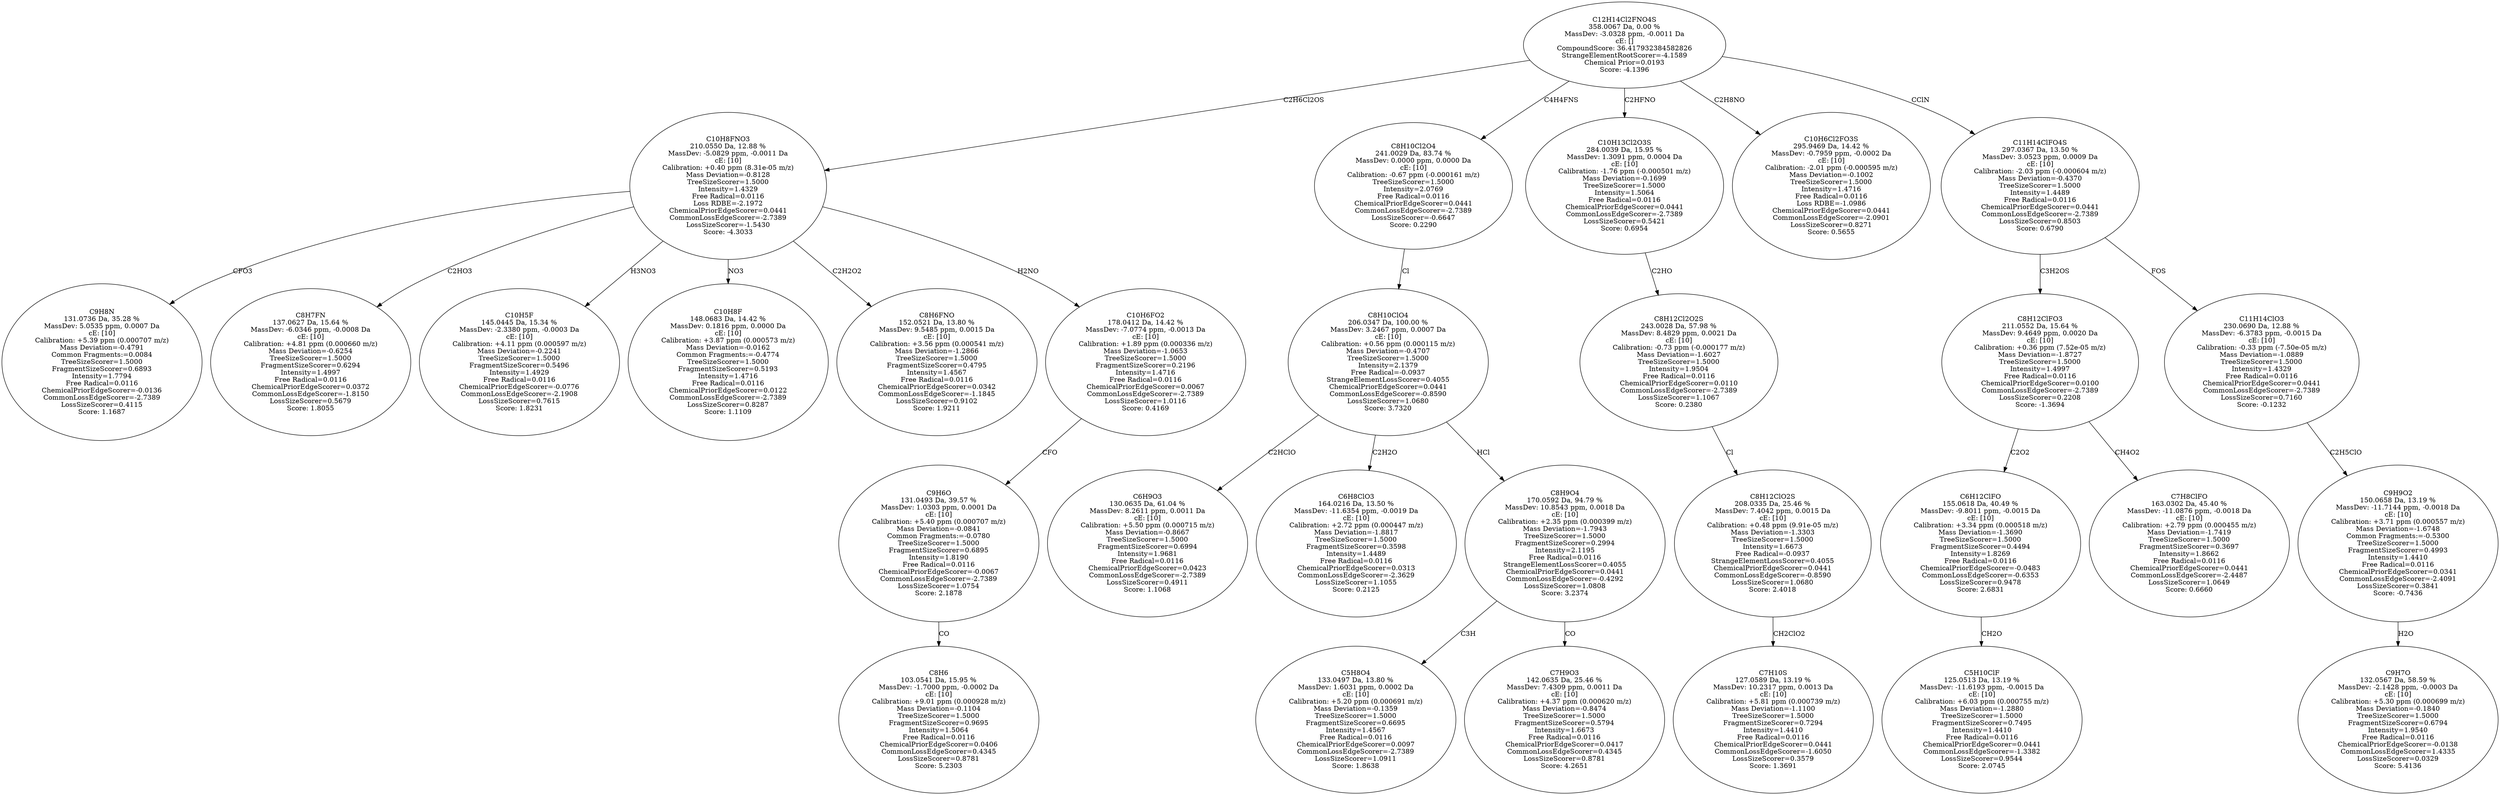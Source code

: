 strict digraph {
v1 [label="C9H8N\n131.0736 Da, 35.28 %\nMassDev: 5.0535 ppm, 0.0007 Da\ncE: [10]\nCalibration: +5.39 ppm (0.000707 m/z)\nMass Deviation=-0.4791\nCommon Fragments:=0.0084\nTreeSizeScorer=1.5000\nFragmentSizeScorer=0.6893\nIntensity=1.7794\nFree Radical=0.0116\nChemicalPriorEdgeScorer=-0.0136\nCommonLossEdgeScorer=-2.7389\nLossSizeScorer=0.4115\nScore: 1.1687"];
v2 [label="C8H7FN\n137.0627 Da, 15.64 %\nMassDev: -6.0346 ppm, -0.0008 Da\ncE: [10]\nCalibration: +4.81 ppm (0.000660 m/z)\nMass Deviation=-0.6254\nTreeSizeScorer=1.5000\nFragmentSizeScorer=0.6294\nIntensity=1.4997\nFree Radical=0.0116\nChemicalPriorEdgeScorer=0.0372\nCommonLossEdgeScorer=-1.8150\nLossSizeScorer=0.5679\nScore: 1.8055"];
v3 [label="C10H5F\n145.0445 Da, 15.34 %\nMassDev: -2.3380 ppm, -0.0003 Da\ncE: [10]\nCalibration: +4.11 ppm (0.000597 m/z)\nMass Deviation=-0.2241\nTreeSizeScorer=1.5000\nFragmentSizeScorer=0.5496\nIntensity=1.4929\nFree Radical=0.0116\nChemicalPriorEdgeScorer=-0.0776\nCommonLossEdgeScorer=-2.1908\nLossSizeScorer=0.7615\nScore: 1.8231"];
v4 [label="C10H8F\n148.0683 Da, 14.42 %\nMassDev: 0.1816 ppm, 0.0000 Da\ncE: [10]\nCalibration: +3.87 ppm (0.000573 m/z)\nMass Deviation=-0.0162\nCommon Fragments:=-0.4774\nTreeSizeScorer=1.5000\nFragmentSizeScorer=0.5193\nIntensity=1.4716\nFree Radical=0.0116\nChemicalPriorEdgeScorer=0.0122\nCommonLossEdgeScorer=-2.7389\nLossSizeScorer=0.8287\nScore: 1.1109"];
v5 [label="C8H6FNO\n152.0521 Da, 13.80 %\nMassDev: 9.5485 ppm, 0.0015 Da\ncE: [10]\nCalibration: +3.56 ppm (0.000541 m/z)\nMass Deviation=-1.2866\nTreeSizeScorer=1.5000\nFragmentSizeScorer=0.4795\nIntensity=1.4567\nFree Radical=0.0116\nChemicalPriorEdgeScorer=0.0342\nCommonLossEdgeScorer=-1.1845\nLossSizeScorer=0.9102\nScore: 1.9211"];
v6 [label="C8H6\n103.0541 Da, 15.95 %\nMassDev: -1.7000 ppm, -0.0002 Da\ncE: [10]\nCalibration: +9.01 ppm (0.000928 m/z)\nMass Deviation=-0.1104\nTreeSizeScorer=1.5000\nFragmentSizeScorer=0.9695\nIntensity=1.5064\nFree Radical=0.0116\nChemicalPriorEdgeScorer=0.0406\nCommonLossEdgeScorer=0.4345\nLossSizeScorer=0.8781\nScore: 5.2303"];
v7 [label="C9H6O\n131.0493 Da, 39.57 %\nMassDev: 1.0303 ppm, 0.0001 Da\ncE: [10]\nCalibration: +5.40 ppm (0.000707 m/z)\nMass Deviation=-0.0841\nCommon Fragments:=-0.0780\nTreeSizeScorer=1.5000\nFragmentSizeScorer=0.6895\nIntensity=1.8190\nFree Radical=0.0116\nChemicalPriorEdgeScorer=-0.0067\nCommonLossEdgeScorer=-2.7389\nLossSizeScorer=1.0754\nScore: 2.1878"];
v8 [label="C10H6FO2\n178.0412 Da, 14.42 %\nMassDev: -7.0774 ppm, -0.0013 Da\ncE: [10]\nCalibration: +1.89 ppm (0.000336 m/z)\nMass Deviation=-1.0653\nTreeSizeScorer=1.5000\nFragmentSizeScorer=0.2196\nIntensity=1.4716\nFree Radical=0.0116\nChemicalPriorEdgeScorer=0.0067\nCommonLossEdgeScorer=-2.7389\nLossSizeScorer=1.0116\nScore: 0.4169"];
v9 [label="C10H8FNO3\n210.0550 Da, 12.88 %\nMassDev: -5.0829 ppm, -0.0011 Da\ncE: [10]\nCalibration: +0.40 ppm (8.31e-05 m/z)\nMass Deviation=-0.8128\nTreeSizeScorer=1.5000\nIntensity=1.4329\nFree Radical=0.0116\nLoss RDBE=-2.1972\nChemicalPriorEdgeScorer=0.0441\nCommonLossEdgeScorer=-2.7389\nLossSizeScorer=-1.5430\nScore: -4.3033"];
v10 [label="C6H9O3\n130.0635 Da, 61.04 %\nMassDev: 8.2611 ppm, 0.0011 Da\ncE: [10]\nCalibration: +5.50 ppm (0.000715 m/z)\nMass Deviation=-0.8667\nTreeSizeScorer=1.5000\nFragmentSizeScorer=0.6994\nIntensity=1.9681\nFree Radical=0.0116\nChemicalPriorEdgeScorer=0.0423\nCommonLossEdgeScorer=-2.7389\nLossSizeScorer=0.4911\nScore: 1.1068"];
v11 [label="C6H8ClO3\n164.0216 Da, 13.50 %\nMassDev: -11.6354 ppm, -0.0019 Da\ncE: [10]\nCalibration: +2.72 ppm (0.000447 m/z)\nMass Deviation=-1.8817\nTreeSizeScorer=1.5000\nFragmentSizeScorer=0.3598\nIntensity=1.4489\nFree Radical=0.0116\nChemicalPriorEdgeScorer=0.0313\nCommonLossEdgeScorer=-2.3629\nLossSizeScorer=1.1055\nScore: 0.2125"];
v12 [label="C5H8O4\n133.0497 Da, 13.80 %\nMassDev: 1.6031 ppm, 0.0002 Da\ncE: [10]\nCalibration: +5.20 ppm (0.000691 m/z)\nMass Deviation=-0.1359\nTreeSizeScorer=1.5000\nFragmentSizeScorer=0.6695\nIntensity=1.4567\nFree Radical=0.0116\nChemicalPriorEdgeScorer=0.0097\nCommonLossEdgeScorer=-2.7389\nLossSizeScorer=1.0911\nScore: 1.8638"];
v13 [label="C7H9O3\n142.0635 Da, 25.46 %\nMassDev: 7.4309 ppm, 0.0011 Da\ncE: [10]\nCalibration: +4.37 ppm (0.000620 m/z)\nMass Deviation=-0.8474\nTreeSizeScorer=1.5000\nFragmentSizeScorer=0.5794\nIntensity=1.6673\nFree Radical=0.0116\nChemicalPriorEdgeScorer=0.0417\nCommonLossEdgeScorer=0.4345\nLossSizeScorer=0.8781\nScore: 4.2651"];
v14 [label="C8H9O4\n170.0592 Da, 94.79 %\nMassDev: 10.8543 ppm, 0.0018 Da\ncE: [10]\nCalibration: +2.35 ppm (0.000399 m/z)\nMass Deviation=-1.7943\nTreeSizeScorer=1.5000\nFragmentSizeScorer=0.2994\nIntensity=2.1195\nFree Radical=0.0116\nStrangeElementLossScorer=0.4055\nChemicalPriorEdgeScorer=0.0441\nCommonLossEdgeScorer=-0.4292\nLossSizeScorer=1.0808\nScore: 3.2374"];
v15 [label="C8H10ClO4\n206.0347 Da, 100.00 %\nMassDev: 3.2467 ppm, 0.0007 Da\ncE: [10]\nCalibration: +0.56 ppm (0.000115 m/z)\nMass Deviation=-0.4707\nTreeSizeScorer=1.5000\nIntensity=2.1379\nFree Radical=-0.0937\nStrangeElementLossScorer=0.4055\nChemicalPriorEdgeScorer=0.0441\nCommonLossEdgeScorer=-0.8590\nLossSizeScorer=1.0680\nScore: 3.7320"];
v16 [label="C8H10Cl2O4\n241.0029 Da, 83.74 %\nMassDev: 0.0000 ppm, 0.0000 Da\ncE: [10]\nCalibration: -0.67 ppm (-0.000161 m/z)\nTreeSizeScorer=1.5000\nIntensity=2.0769\nFree Radical=0.0116\nChemicalPriorEdgeScorer=0.0441\nCommonLossEdgeScorer=-2.7389\nLossSizeScorer=-0.6647\nScore: 0.2290"];
v17 [label="C7H10S\n127.0589 Da, 13.19 %\nMassDev: 10.2317 ppm, 0.0013 Da\ncE: [10]\nCalibration: +5.81 ppm (0.000739 m/z)\nMass Deviation=-1.1100\nTreeSizeScorer=1.5000\nFragmentSizeScorer=0.7294\nIntensity=1.4410\nFree Radical=0.0116\nChemicalPriorEdgeScorer=0.0441\nCommonLossEdgeScorer=-1.6050\nLossSizeScorer=0.3579\nScore: 1.3691"];
v18 [label="C8H12ClO2S\n208.0335 Da, 25.46 %\nMassDev: 7.4042 ppm, 0.0015 Da\ncE: [10]\nCalibration: +0.48 ppm (9.91e-05 m/z)\nMass Deviation=-1.3303\nTreeSizeScorer=1.5000\nIntensity=1.6673\nFree Radical=-0.0937\nStrangeElementLossScorer=0.4055\nChemicalPriorEdgeScorer=0.0441\nCommonLossEdgeScorer=-0.8590\nLossSizeScorer=1.0680\nScore: 2.4018"];
v19 [label="C8H12Cl2O2S\n243.0028 Da, 57.98 %\nMassDev: 8.4829 ppm, 0.0021 Da\ncE: [10]\nCalibration: -0.73 ppm (-0.000177 m/z)\nMass Deviation=-1.6027\nTreeSizeScorer=1.5000\nIntensity=1.9504\nFree Radical=0.0116\nChemicalPriorEdgeScorer=0.0110\nCommonLossEdgeScorer=-2.7389\nLossSizeScorer=1.1067\nScore: 0.2380"];
v20 [label="C10H13Cl2O3S\n284.0039 Da, 15.95 %\nMassDev: 1.3091 ppm, 0.0004 Da\ncE: [10]\nCalibration: -1.76 ppm (-0.000501 m/z)\nMass Deviation=-0.1699\nTreeSizeScorer=1.5000\nIntensity=1.5064\nFree Radical=0.0116\nChemicalPriorEdgeScorer=0.0441\nCommonLossEdgeScorer=-2.7389\nLossSizeScorer=0.5421\nScore: 0.6954"];
v21 [label="C10H6Cl2FO3S\n295.9469 Da, 14.42 %\nMassDev: -0.7959 ppm, -0.0002 Da\ncE: [10]\nCalibration: -2.01 ppm (-0.000595 m/z)\nMass Deviation=-0.1002\nTreeSizeScorer=1.5000\nIntensity=1.4716\nFree Radical=0.0116\nLoss RDBE=-1.0986\nChemicalPriorEdgeScorer=0.0441\nCommonLossEdgeScorer=-2.0901\nLossSizeScorer=0.8271\nScore: 0.5655"];
v22 [label="C5H10ClF\n125.0513 Da, 13.19 %\nMassDev: -11.6193 ppm, -0.0015 Da\ncE: [10]\nCalibration: +6.03 ppm (0.000755 m/z)\nMass Deviation=-1.2880\nTreeSizeScorer=1.5000\nFragmentSizeScorer=0.7495\nIntensity=1.4410\nFree Radical=0.0116\nChemicalPriorEdgeScorer=0.0441\nCommonLossEdgeScorer=-1.3382\nLossSizeScorer=0.9544\nScore: 2.0745"];
v23 [label="C6H12ClFO\n155.0618 Da, 40.49 %\nMassDev: -9.8011 ppm, -0.0015 Da\ncE: [10]\nCalibration: +3.34 ppm (0.000518 m/z)\nMass Deviation=-1.3690\nTreeSizeScorer=1.5000\nFragmentSizeScorer=0.4494\nIntensity=1.8269\nFree Radical=0.0116\nChemicalPriorEdgeScorer=-0.0483\nCommonLossEdgeScorer=-0.6353\nLossSizeScorer=0.9478\nScore: 2.6831"];
v24 [label="C7H8ClFO\n163.0302 Da, 45.40 %\nMassDev: -11.0876 ppm, -0.0018 Da\ncE: [10]\nCalibration: +2.79 ppm (0.000455 m/z)\nMass Deviation=-1.7419\nTreeSizeScorer=1.5000\nFragmentSizeScorer=0.3697\nIntensity=1.8662\nFree Radical=0.0116\nChemicalPriorEdgeScorer=0.0441\nCommonLossEdgeScorer=-2.4487\nLossSizeScorer=1.0649\nScore: 0.6660"];
v25 [label="C8H12ClFO3\n211.0552 Da, 15.64 %\nMassDev: 9.4649 ppm, 0.0020 Da\ncE: [10]\nCalibration: +0.36 ppm (7.52e-05 m/z)\nMass Deviation=-1.8727\nTreeSizeScorer=1.5000\nIntensity=1.4997\nFree Radical=0.0116\nChemicalPriorEdgeScorer=0.0100\nCommonLossEdgeScorer=-2.7389\nLossSizeScorer=0.2208\nScore: -1.3694"];
v26 [label="C9H7O\n132.0567 Da, 58.59 %\nMassDev: -2.1428 ppm, -0.0003 Da\ncE: [10]\nCalibration: +5.30 ppm (0.000699 m/z)\nMass Deviation=-0.1840\nTreeSizeScorer=1.5000\nFragmentSizeScorer=0.6794\nIntensity=1.9540\nFree Radical=0.0116\nChemicalPriorEdgeScorer=-0.0138\nCommonLossEdgeScorer=1.4335\nLossSizeScorer=0.0329\nScore: 5.4136"];
v27 [label="C9H9O2\n150.0658 Da, 13.19 %\nMassDev: -11.7144 ppm, -0.0018 Da\ncE: [10]\nCalibration: +3.71 ppm (0.000557 m/z)\nMass Deviation=-1.6748\nCommon Fragments:=-0.5300\nTreeSizeScorer=1.5000\nFragmentSizeScorer=0.4993\nIntensity=1.4410\nFree Radical=0.0116\nChemicalPriorEdgeScorer=0.0341\nCommonLossEdgeScorer=-2.4091\nLossSizeScorer=0.3841\nScore: -0.7436"];
v28 [label="C11H14ClO3\n230.0690 Da, 12.88 %\nMassDev: -6.3783 ppm, -0.0015 Da\ncE: [10]\nCalibration: -0.33 ppm (-7.50e-05 m/z)\nMass Deviation=-1.0889\nTreeSizeScorer=1.5000\nIntensity=1.4329\nFree Radical=0.0116\nChemicalPriorEdgeScorer=0.0441\nCommonLossEdgeScorer=-2.7389\nLossSizeScorer=0.7160\nScore: -0.1232"];
v29 [label="C11H14ClFO4S\n297.0367 Da, 13.50 %\nMassDev: 3.0523 ppm, 0.0009 Da\ncE: [10]\nCalibration: -2.03 ppm (-0.000604 m/z)\nMass Deviation=-0.4370\nTreeSizeScorer=1.5000\nIntensity=1.4489\nFree Radical=0.0116\nChemicalPriorEdgeScorer=0.0441\nCommonLossEdgeScorer=-2.7389\nLossSizeScorer=0.8503\nScore: 0.6790"];
v30 [label="C12H14Cl2FNO4S\n358.0067 Da, 0.00 %\nMassDev: -3.0328 ppm, -0.0011 Da\ncE: []\nCompoundScore: 36.417932384582826\nStrangeElementRootScorer=-4.1589\nChemical Prior=0.0193\nScore: -4.1396"];
v9 -> v1 [label="CFO3"];
v9 -> v2 [label="C2HO3"];
v9 -> v3 [label="H3NO3"];
v9 -> v4 [label="NO3"];
v9 -> v5 [label="C2H2O2"];
v7 -> v6 [label="CO"];
v8 -> v7 [label="CFO"];
v9 -> v8 [label="H2NO"];
v30 -> v9 [label="C2H6Cl2OS"];
v15 -> v10 [label="C2HClO"];
v15 -> v11 [label="C2H2O"];
v14 -> v12 [label="C3H"];
v14 -> v13 [label="CO"];
v15 -> v14 [label="HCl"];
v16 -> v15 [label="Cl"];
v30 -> v16 [label="C4H4FNS"];
v18 -> v17 [label="CH2ClO2"];
v19 -> v18 [label="Cl"];
v20 -> v19 [label="C2HO"];
v30 -> v20 [label="C2HFNO"];
v30 -> v21 [label="C2H8NO"];
v23 -> v22 [label="CH2O"];
v25 -> v23 [label="C2O2"];
v25 -> v24 [label="CH4O2"];
v29 -> v25 [label="C3H2OS"];
v27 -> v26 [label="H2O"];
v28 -> v27 [label="C2H5ClO"];
v29 -> v28 [label="FOS"];
v30 -> v29 [label="CClN"];
}